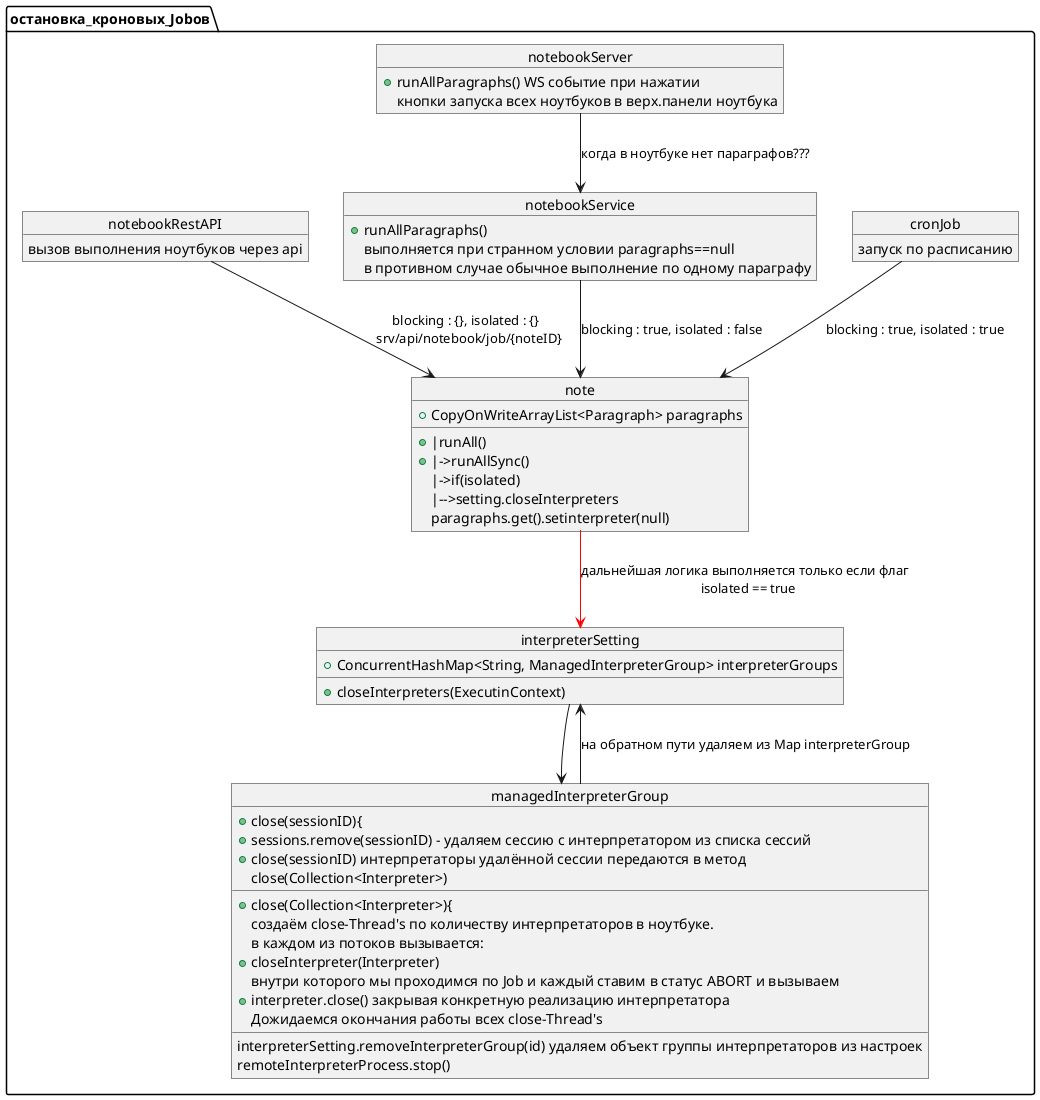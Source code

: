 @startuml
'https://plantuml.com/object-diagram


package остановка_кроновых_Jobов{

       object cronJob{
             запуск по расписанию
       }
       object notebookService{

            +runAllParagraphs()
            выполняется при странном условии paragraphs==null
            в противном случае обычное выполнение по одному параграфу
       }
       object notebookServer{
            +runAllParagraphs() WS событие при нажатии
            кнопки запуска всех ноутбуков в верх.панели ноутбука
       }
       object notebookRestAPI{
            вызов выполнения ноутбуков через api
       }
       object note{
            +CopyOnWriteArrayList<Paragraph> paragraphs
            __
            +|runAll()
            +|->runAllSync()
             |->if(isolated)
             |-->setting.closeInterpreters
             paragraphs.get().setinterpreter(null)

       }



       object interpreterSetting{
            +ConcurrentHashMap<String, ManagedInterpreterGroup> interpreterGroups
            __
            +closeInterpreters(ExecutinContext)
       }
       object managedInterpreterGroup{
            +close(sessionID){
            +sessions.remove(sessionID) - удаляем сессию с интерпретатором из списка сессий
            +close(sessionID) интерпретаторы удалённой сессии передаются в метод
            close(Collection<Interpreter>)
            __
            +close(Collection<Interpreter>){
            создаём close-Thread's по количеству интерпретаторов в ноутбуке.
            в каждом из потоков вызывается:

            +closeInterpreter(Interpreter)
            внутри которого мы проходимся по Job и каждый ставим в статус ABORT и вызываем
            +interpreter.close() закрывая конкретную реализацию интерпретатора

           Дожидаемся окончания работы всех close-Thread's
            __
               interpreterSetting.removeInterpreterGroup(id) удаляем объект группы интерпретаторов из настроек
                remoteInterpreterProcess.stop()
       }

       notebookServer --> notebookService : когда в ноутбуке нет параграфов???
       cronJob -->note : blocking : true, isolated : true
       notebookService -->note : blocking : true, isolated : false
       notebookRestAPI -->note : blocking : {}, isolated : {} \n srv/api/notebook/job/{noteID}
       note  --> interpreterSetting #red :  дальнейшая логика выполняется только если флаг \n isolated == true
       interpreterSetting --> managedInterpreterGroup

       managedInterpreterGroup --> interpreterSetting : на обратном пути удаляем из Map interpreterGroup
}


@enduml

